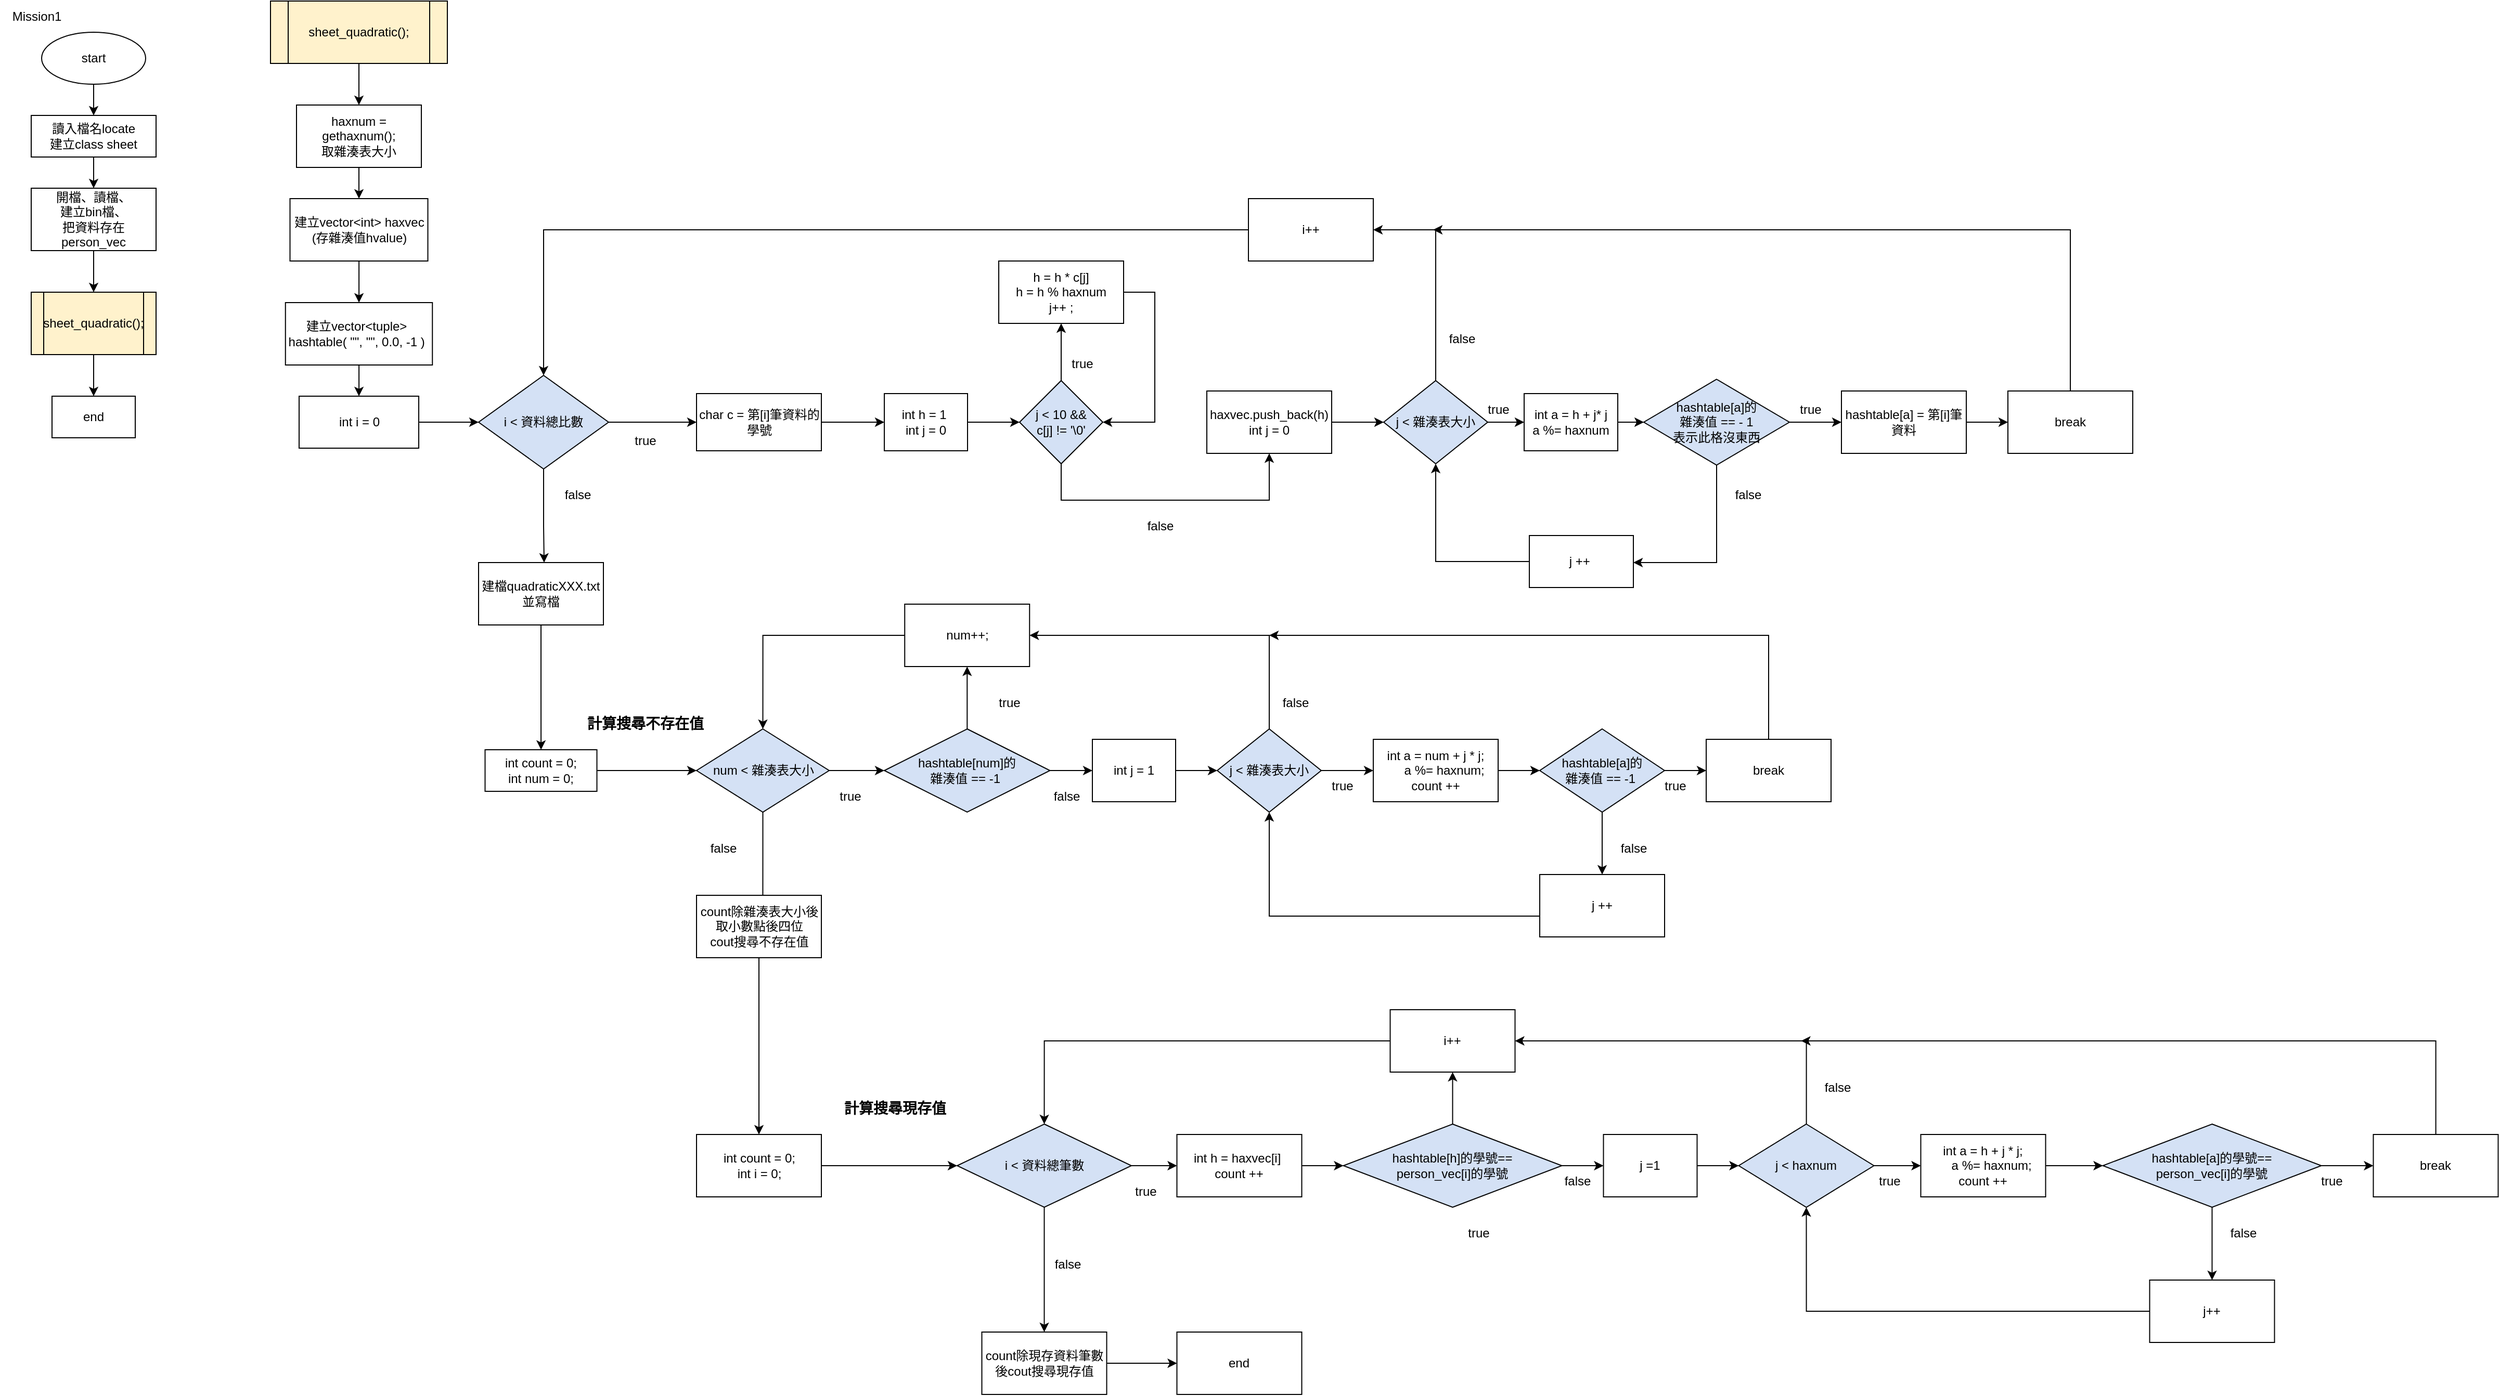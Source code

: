 <mxfile version="20.3.0" type="device"><diagram id="2Q-_o3dSe1FmZkKrzyvY" name="第1頁"><mxGraphModel dx="2905" dy="1071" grid="1" gridSize="10" guides="1" tooltips="1" connect="1" arrows="1" fold="1" page="1" pageScale="1" pageWidth="827" pageHeight="1169" math="0" shadow="0"><root><mxCell id="0"/><mxCell id="1" parent="0"/><mxCell id="gVicLX-vmFDltxsgpH2b-1" value="Mission1" style="text;html=1;align=center;verticalAlign=middle;resizable=0;points=[];autosize=1;strokeColor=none;fillColor=none;" vertex="1" parent="1"><mxGeometry x="-820" y="10" width="70" height="30" as="geometry"/></mxCell><mxCell id="gVicLX-vmFDltxsgpH2b-2" value="" style="edgeStyle=orthogonalEdgeStyle;rounded=0;orthogonalLoop=1;jettySize=auto;html=1;" edge="1" parent="1" source="gVicLX-vmFDltxsgpH2b-3" target="gVicLX-vmFDltxsgpH2b-4"><mxGeometry relative="1" as="geometry"/></mxCell><mxCell id="gVicLX-vmFDltxsgpH2b-3" value="start" style="ellipse;whiteSpace=wrap;html=1;" vertex="1" parent="1"><mxGeometry x="-780" y="40" width="100" height="50" as="geometry"/></mxCell><mxCell id="gVicLX-vmFDltxsgpH2b-6" value="" style="edgeStyle=orthogonalEdgeStyle;rounded=0;orthogonalLoop=1;jettySize=auto;html=1;" edge="1" parent="1" source="gVicLX-vmFDltxsgpH2b-4" target="gVicLX-vmFDltxsgpH2b-5"><mxGeometry relative="1" as="geometry"/></mxCell><mxCell id="gVicLX-vmFDltxsgpH2b-4" value="讀入檔名locate&lt;br&gt;建立class sheet" style="whiteSpace=wrap;html=1;" vertex="1" parent="1"><mxGeometry x="-790" y="120" width="120" height="40" as="geometry"/></mxCell><mxCell id="gVicLX-vmFDltxsgpH2b-12" value="" style="edgeStyle=orthogonalEdgeStyle;rounded=0;orthogonalLoop=1;jettySize=auto;html=1;" edge="1" parent="1" source="gVicLX-vmFDltxsgpH2b-5" target="gVicLX-vmFDltxsgpH2b-11"><mxGeometry relative="1" as="geometry"/></mxCell><mxCell id="gVicLX-vmFDltxsgpH2b-5" value="開檔、讀檔、&lt;br&gt;建立bin檔、&lt;br&gt;把資料存在person_vec" style="whiteSpace=wrap;html=1;" vertex="1" parent="1"><mxGeometry x="-790" y="190" width="120" height="60" as="geometry"/></mxCell><mxCell id="gVicLX-vmFDltxsgpH2b-9" value="end" style="whiteSpace=wrap;html=1;" vertex="1" parent="1"><mxGeometry x="-770" y="390" width="80" height="40" as="geometry"/></mxCell><mxCell id="gVicLX-vmFDltxsgpH2b-13" value="" style="edgeStyle=orthogonalEdgeStyle;rounded=0;orthogonalLoop=1;jettySize=auto;html=1;" edge="1" parent="1" source="gVicLX-vmFDltxsgpH2b-11" target="gVicLX-vmFDltxsgpH2b-9"><mxGeometry relative="1" as="geometry"/></mxCell><mxCell id="gVicLX-vmFDltxsgpH2b-11" value="sheet_quadratic();" style="shape=process;whiteSpace=wrap;html=1;backgroundOutline=1;fillColor=#FFF2CC;" vertex="1" parent="1"><mxGeometry x="-790" y="290" width="120" height="60" as="geometry"/></mxCell><mxCell id="gVicLX-vmFDltxsgpH2b-16" value="" style="edgeStyle=orthogonalEdgeStyle;rounded=0;orthogonalLoop=1;jettySize=auto;html=1;" edge="1" parent="1" source="gVicLX-vmFDltxsgpH2b-14" target="gVicLX-vmFDltxsgpH2b-15"><mxGeometry relative="1" as="geometry"/></mxCell><mxCell id="gVicLX-vmFDltxsgpH2b-14" value="sheet_quadratic();" style="shape=process;whiteSpace=wrap;html=1;backgroundOutline=1;fillColor=#FFF2CC;" vertex="1" parent="1"><mxGeometry x="-560" y="10" width="170" height="60" as="geometry"/></mxCell><mxCell id="gVicLX-vmFDltxsgpH2b-18" value="" style="edgeStyle=orthogonalEdgeStyle;rounded=0;orthogonalLoop=1;jettySize=auto;html=1;" edge="1" parent="1" source="gVicLX-vmFDltxsgpH2b-15" target="gVicLX-vmFDltxsgpH2b-17"><mxGeometry relative="1" as="geometry"/></mxCell><mxCell id="gVicLX-vmFDltxsgpH2b-15" value="haxnum =&lt;br&gt;gethaxnum();&lt;br&gt;取雜湊表大小" style="whiteSpace=wrap;html=1;fillColor=#FFFFFF;" vertex="1" parent="1"><mxGeometry x="-535" y="110" width="120" height="60" as="geometry"/></mxCell><mxCell id="gVicLX-vmFDltxsgpH2b-20" value="" style="edgeStyle=orthogonalEdgeStyle;rounded=0;orthogonalLoop=1;jettySize=auto;html=1;" edge="1" parent="1" source="gVicLX-vmFDltxsgpH2b-17" target="gVicLX-vmFDltxsgpH2b-19"><mxGeometry relative="1" as="geometry"/></mxCell><mxCell id="gVicLX-vmFDltxsgpH2b-17" value="建立vector&amp;lt;int&amp;gt; haxvec&lt;br&gt;(存雜湊值hvalue)" style="whiteSpace=wrap;html=1;fillColor=#FFFFFF;" vertex="1" parent="1"><mxGeometry x="-541.25" y="200" width="132.5" height="60" as="geometry"/></mxCell><mxCell id="gVicLX-vmFDltxsgpH2b-24" value="" style="edgeStyle=orthogonalEdgeStyle;rounded=0;orthogonalLoop=1;jettySize=auto;html=1;" edge="1" parent="1" source="gVicLX-vmFDltxsgpH2b-19" target="gVicLX-vmFDltxsgpH2b-23"><mxGeometry relative="1" as="geometry"/></mxCell><mxCell id="gVicLX-vmFDltxsgpH2b-19" value="建立vector&amp;lt;tuple&amp;gt;&amp;nbsp;&lt;br&gt;hashtable( &quot;&quot;, &quot;&quot;, 0.0, -1 )&amp;nbsp;" style="whiteSpace=wrap;html=1;fillColor=#FFFFFF;" vertex="1" parent="1"><mxGeometry x="-545.62" y="300" width="141.25" height="60" as="geometry"/></mxCell><mxCell id="gVicLX-vmFDltxsgpH2b-26" value="" style="edgeStyle=orthogonalEdgeStyle;rounded=0;orthogonalLoop=1;jettySize=auto;html=1;" edge="1" parent="1" source="gVicLX-vmFDltxsgpH2b-23" target="gVicLX-vmFDltxsgpH2b-25"><mxGeometry relative="1" as="geometry"/></mxCell><mxCell id="gVicLX-vmFDltxsgpH2b-23" value="int i = 0" style="whiteSpace=wrap;html=1;fillColor=#FFFFFF;" vertex="1" parent="1"><mxGeometry x="-532.5" y="390" width="115" height="50" as="geometry"/></mxCell><mxCell id="gVicLX-vmFDltxsgpH2b-28" value="" style="edgeStyle=orthogonalEdgeStyle;rounded=0;orthogonalLoop=1;jettySize=auto;html=1;" edge="1" parent="1" source="gVicLX-vmFDltxsgpH2b-25" target="gVicLX-vmFDltxsgpH2b-27"><mxGeometry relative="1" as="geometry"/></mxCell><mxCell id="gVicLX-vmFDltxsgpH2b-69" value="" style="edgeStyle=orthogonalEdgeStyle;rounded=0;orthogonalLoop=1;jettySize=auto;html=1;" edge="1" parent="1" source="gVicLX-vmFDltxsgpH2b-25" target="gVicLX-vmFDltxsgpH2b-68"><mxGeometry relative="1" as="geometry"><Array as="points"><mxPoint x="-297" y="515"/><mxPoint x="-297" y="730"/></Array></mxGeometry></mxCell><mxCell id="gVicLX-vmFDltxsgpH2b-25" value="i &amp;lt; 資料總比數" style="rhombus;whiteSpace=wrap;html=1;fillColor=#D4E1F5;" vertex="1" parent="1"><mxGeometry x="-360" y="370" width="125" height="90" as="geometry"/></mxCell><mxCell id="gVicLX-vmFDltxsgpH2b-30" value="" style="edgeStyle=orthogonalEdgeStyle;rounded=0;orthogonalLoop=1;jettySize=auto;html=1;" edge="1" parent="1" source="gVicLX-vmFDltxsgpH2b-27" target="gVicLX-vmFDltxsgpH2b-29"><mxGeometry relative="1" as="geometry"/></mxCell><mxCell id="gVicLX-vmFDltxsgpH2b-27" value="char c = 第[i]筆資料的學號" style="whiteSpace=wrap;html=1;fillColor=#FFFFFF;" vertex="1" parent="1"><mxGeometry x="-150.5" y="387.5" width="120" height="55" as="geometry"/></mxCell><mxCell id="gVicLX-vmFDltxsgpH2b-32" value="" style="edgeStyle=orthogonalEdgeStyle;rounded=0;orthogonalLoop=1;jettySize=auto;html=1;" edge="1" parent="1" source="gVicLX-vmFDltxsgpH2b-29" target="gVicLX-vmFDltxsgpH2b-31"><mxGeometry relative="1" as="geometry"/></mxCell><mxCell id="gVicLX-vmFDltxsgpH2b-29" value="int h = 1&amp;nbsp;&lt;br&gt;int j = 0" style="whiteSpace=wrap;html=1;fillColor=#FFFFFF;" vertex="1" parent="1"><mxGeometry x="30" y="387.5" width="80" height="55" as="geometry"/></mxCell><mxCell id="gVicLX-vmFDltxsgpH2b-34" value="" style="edgeStyle=orthogonalEdgeStyle;rounded=0;orthogonalLoop=1;jettySize=auto;html=1;" edge="1" parent="1" source="gVicLX-vmFDltxsgpH2b-31" target="gVicLX-vmFDltxsgpH2b-33"><mxGeometry relative="1" as="geometry"/></mxCell><mxCell id="gVicLX-vmFDltxsgpH2b-40" value="" style="edgeStyle=orthogonalEdgeStyle;rounded=0;orthogonalLoop=1;jettySize=auto;html=1;" edge="1" parent="1" source="gVicLX-vmFDltxsgpH2b-31" target="gVicLX-vmFDltxsgpH2b-39"><mxGeometry relative="1" as="geometry"><Array as="points"><mxPoint x="200" y="490"/><mxPoint x="400" y="490"/></Array></mxGeometry></mxCell><mxCell id="gVicLX-vmFDltxsgpH2b-31" value="j &amp;lt; 10 &amp;amp;&amp;amp;&lt;br&gt;c[j] != '\0'" style="rhombus;whiteSpace=wrap;html=1;fillColor=#D4E1F5;" vertex="1" parent="1"><mxGeometry x="160" y="375" width="80" height="80" as="geometry"/></mxCell><mxCell id="gVicLX-vmFDltxsgpH2b-36" style="edgeStyle=orthogonalEdgeStyle;rounded=0;orthogonalLoop=1;jettySize=auto;html=1;" edge="1" parent="1" source="gVicLX-vmFDltxsgpH2b-33"><mxGeometry relative="1" as="geometry"><mxPoint x="240" y="415" as="targetPoint"/><Array as="points"><mxPoint x="290" y="290"/><mxPoint x="290" y="415"/></Array></mxGeometry></mxCell><mxCell id="gVicLX-vmFDltxsgpH2b-33" value="h = h * c[j]&lt;br&gt;h = h % haxnum&lt;br&gt;j++ ;" style="whiteSpace=wrap;html=1;fillColor=#FFFFFF;" vertex="1" parent="1"><mxGeometry x="140" y="260" width="120" height="60" as="geometry"/></mxCell><mxCell id="gVicLX-vmFDltxsgpH2b-42" value="" style="edgeStyle=orthogonalEdgeStyle;rounded=0;orthogonalLoop=1;jettySize=auto;html=1;" edge="1" parent="1" source="gVicLX-vmFDltxsgpH2b-39" target="gVicLX-vmFDltxsgpH2b-41"><mxGeometry relative="1" as="geometry"/></mxCell><mxCell id="gVicLX-vmFDltxsgpH2b-39" value="haxvec.push_back(h)&lt;br&gt;int j = 0" style="whiteSpace=wrap;html=1;fillColor=#FFFFFF;" vertex="1" parent="1"><mxGeometry x="340" y="385" width="120" height="60" as="geometry"/></mxCell><mxCell id="gVicLX-vmFDltxsgpH2b-44" value="" style="edgeStyle=orthogonalEdgeStyle;rounded=0;orthogonalLoop=1;jettySize=auto;html=1;" edge="1" parent="1" source="gVicLX-vmFDltxsgpH2b-41" target="gVicLX-vmFDltxsgpH2b-43"><mxGeometry relative="1" as="geometry"/></mxCell><mxCell id="gVicLX-vmFDltxsgpH2b-166" style="edgeStyle=orthogonalEdgeStyle;rounded=0;orthogonalLoop=1;jettySize=auto;html=1;entryX=1;entryY=0.5;entryDx=0;entryDy=0;" edge="1" parent="1" source="gVicLX-vmFDltxsgpH2b-41" target="gVicLX-vmFDltxsgpH2b-59"><mxGeometry relative="1" as="geometry"><Array as="points"><mxPoint x="560" y="230"/></Array></mxGeometry></mxCell><mxCell id="gVicLX-vmFDltxsgpH2b-41" value="j &amp;lt; 雜湊表大小" style="rhombus;whiteSpace=wrap;html=1;fillColor=#D4E1F5;" vertex="1" parent="1"><mxGeometry x="510" y="375" width="100" height="80" as="geometry"/></mxCell><mxCell id="gVicLX-vmFDltxsgpH2b-46" value="" style="edgeStyle=orthogonalEdgeStyle;rounded=0;orthogonalLoop=1;jettySize=auto;html=1;" edge="1" parent="1" source="gVicLX-vmFDltxsgpH2b-43" target="gVicLX-vmFDltxsgpH2b-45"><mxGeometry relative="1" as="geometry"/></mxCell><mxCell id="gVicLX-vmFDltxsgpH2b-43" value="int a = h + j* j&lt;br&gt;a %= haxnum" style="whiteSpace=wrap;html=1;fillColor=#FFFFFF;" vertex="1" parent="1"><mxGeometry x="645" y="387.5" width="90" height="55" as="geometry"/></mxCell><mxCell id="gVicLX-vmFDltxsgpH2b-48" value="" style="edgeStyle=orthogonalEdgeStyle;rounded=0;orthogonalLoop=1;jettySize=auto;html=1;" edge="1" parent="1" source="gVicLX-vmFDltxsgpH2b-45" target="gVicLX-vmFDltxsgpH2b-47"><mxGeometry relative="1" as="geometry"/></mxCell><mxCell id="gVicLX-vmFDltxsgpH2b-53" value="" style="edgeStyle=orthogonalEdgeStyle;rounded=0;orthogonalLoop=1;jettySize=auto;html=1;" edge="1" parent="1" source="gVicLX-vmFDltxsgpH2b-45" target="gVicLX-vmFDltxsgpH2b-52"><mxGeometry relative="1" as="geometry"><Array as="points"><mxPoint x="830" y="550"/></Array></mxGeometry></mxCell><mxCell id="gVicLX-vmFDltxsgpH2b-45" value="hashtable[a]的&lt;br&gt;雜湊值 == - 1&lt;br&gt;表示此格沒東西" style="rhombus;whiteSpace=wrap;html=1;fillColor=#D4E1F5;" vertex="1" parent="1"><mxGeometry x="760" y="373.75" width="140" height="82.5" as="geometry"/></mxCell><mxCell id="gVicLX-vmFDltxsgpH2b-50" value="" style="edgeStyle=orthogonalEdgeStyle;rounded=0;orthogonalLoop=1;jettySize=auto;html=1;" edge="1" parent="1" source="gVicLX-vmFDltxsgpH2b-47" target="gVicLX-vmFDltxsgpH2b-49"><mxGeometry relative="1" as="geometry"/></mxCell><mxCell id="gVicLX-vmFDltxsgpH2b-47" value="hashtable[a] = 第[i]筆資料" style="whiteSpace=wrap;html=1;fillColor=#FFFFFF;" vertex="1" parent="1"><mxGeometry x="950" y="385" width="120" height="60" as="geometry"/></mxCell><mxCell id="gVicLX-vmFDltxsgpH2b-172" style="edgeStyle=orthogonalEdgeStyle;rounded=0;orthogonalLoop=1;jettySize=auto;html=1;" edge="1" parent="1" source="gVicLX-vmFDltxsgpH2b-49"><mxGeometry relative="1" as="geometry"><mxPoint x="557.5" y="230.0" as="targetPoint"/><Array as="points"><mxPoint x="1170" y="230"/></Array></mxGeometry></mxCell><mxCell id="gVicLX-vmFDltxsgpH2b-49" value="break" style="whiteSpace=wrap;html=1;fillColor=#FFFFFF;" vertex="1" parent="1"><mxGeometry x="1110" y="385" width="120" height="60" as="geometry"/></mxCell><mxCell id="gVicLX-vmFDltxsgpH2b-62" style="edgeStyle=orthogonalEdgeStyle;rounded=0;orthogonalLoop=1;jettySize=auto;html=1;" edge="1" parent="1" source="gVicLX-vmFDltxsgpH2b-52" target="gVicLX-vmFDltxsgpH2b-41"><mxGeometry relative="1" as="geometry"><mxPoint x="560" y="460" as="targetPoint"/></mxGeometry></mxCell><mxCell id="gVicLX-vmFDltxsgpH2b-52" value="j ++&amp;nbsp;" style="whiteSpace=wrap;html=1;fillColor=#FFFFFF;" vertex="1" parent="1"><mxGeometry x="650" y="524" width="100" height="50" as="geometry"/></mxCell><mxCell id="gVicLX-vmFDltxsgpH2b-55" value="true" style="text;html=1;align=center;verticalAlign=middle;resizable=0;points=[];autosize=1;strokeColor=none;fillColor=none;" vertex="1" parent="1"><mxGeometry x="900" y="387.5" width="40" height="30" as="geometry"/></mxCell><mxCell id="gVicLX-vmFDltxsgpH2b-56" value="false" style="text;html=1;align=center;verticalAlign=middle;resizable=0;points=[];autosize=1;strokeColor=none;fillColor=none;" vertex="1" parent="1"><mxGeometry x="835" y="470" width="50" height="30" as="geometry"/></mxCell><mxCell id="gVicLX-vmFDltxsgpH2b-57" value="true" style="text;html=1;align=center;verticalAlign=middle;resizable=0;points=[];autosize=1;strokeColor=none;fillColor=none;" vertex="1" parent="1"><mxGeometry x="600" y="387.5" width="40" height="30" as="geometry"/></mxCell><mxCell id="gVicLX-vmFDltxsgpH2b-63" style="edgeStyle=orthogonalEdgeStyle;rounded=0;orthogonalLoop=1;jettySize=auto;html=1;entryX=0.5;entryY=0;entryDx=0;entryDy=0;" edge="1" parent="1" source="gVicLX-vmFDltxsgpH2b-59" target="gVicLX-vmFDltxsgpH2b-25"><mxGeometry relative="1" as="geometry"><Array as="points"><mxPoint x="-297" y="230"/></Array></mxGeometry></mxCell><mxCell id="gVicLX-vmFDltxsgpH2b-59" value="i++" style="whiteSpace=wrap;html=1;fillColor=#FFFFFF;" vertex="1" parent="1"><mxGeometry x="380" y="200" width="120" height="60" as="geometry"/></mxCell><mxCell id="gVicLX-vmFDltxsgpH2b-64" value="false" style="text;html=1;align=center;verticalAlign=middle;resizable=0;points=[];autosize=1;strokeColor=none;fillColor=none;" vertex="1" parent="1"><mxGeometry x="560" y="320" width="50" height="30" as="geometry"/></mxCell><mxCell id="gVicLX-vmFDltxsgpH2b-65" value="false" style="text;html=1;align=center;verticalAlign=middle;resizable=0;points=[];autosize=1;strokeColor=none;fillColor=none;" vertex="1" parent="1"><mxGeometry x="270" y="500" width="50" height="30" as="geometry"/></mxCell><mxCell id="gVicLX-vmFDltxsgpH2b-66" value="true" style="text;html=1;align=center;verticalAlign=middle;resizable=0;points=[];autosize=1;strokeColor=none;fillColor=none;" vertex="1" parent="1"><mxGeometry x="200" y="343.75" width="40" height="30" as="geometry"/></mxCell><mxCell id="gVicLX-vmFDltxsgpH2b-75" value="" style="edgeStyle=orthogonalEdgeStyle;rounded=0;orthogonalLoop=1;jettySize=auto;html=1;" edge="1" parent="1" source="gVicLX-vmFDltxsgpH2b-68" target="gVicLX-vmFDltxsgpH2b-74"><mxGeometry relative="1" as="geometry"/></mxCell><mxCell id="gVicLX-vmFDltxsgpH2b-68" value="建檔quadraticXXX.txt&lt;br&gt;並寫檔" style="whiteSpace=wrap;html=1;fillColor=#FFFFFF;" vertex="1" parent="1"><mxGeometry x="-360" y="550" width="120" height="60" as="geometry"/></mxCell><mxCell id="gVicLX-vmFDltxsgpH2b-77" value="" style="edgeStyle=orthogonalEdgeStyle;rounded=0;orthogonalLoop=1;jettySize=auto;html=1;" edge="1" parent="1" source="gVicLX-vmFDltxsgpH2b-74" target="gVicLX-vmFDltxsgpH2b-76"><mxGeometry relative="1" as="geometry"/></mxCell><mxCell id="gVicLX-vmFDltxsgpH2b-74" value="int count = 0;&lt;br&gt;int num = 0;" style="whiteSpace=wrap;html=1;fillColor=#FFFFFF;" vertex="1" parent="1"><mxGeometry x="-353.75" y="730" width="107.5" height="40" as="geometry"/></mxCell><mxCell id="gVicLX-vmFDltxsgpH2b-81" value="" style="edgeStyle=orthogonalEdgeStyle;rounded=0;orthogonalLoop=1;jettySize=auto;html=1;" edge="1" parent="1" source="gVicLX-vmFDltxsgpH2b-76" target="gVicLX-vmFDltxsgpH2b-80"><mxGeometry relative="1" as="geometry"/></mxCell><mxCell id="gVicLX-vmFDltxsgpH2b-167" style="edgeStyle=orthogonalEdgeStyle;rounded=0;orthogonalLoop=1;jettySize=auto;html=1;entryX=0.531;entryY=0.167;entryDx=0;entryDy=0;entryPerimeter=0;" edge="1" parent="1" source="gVicLX-vmFDltxsgpH2b-76" target="gVicLX-vmFDltxsgpH2b-115"><mxGeometry relative="1" as="geometry"/></mxCell><mxCell id="gVicLX-vmFDltxsgpH2b-76" value="num &amp;lt; 雜湊表大小" style="rhombus;whiteSpace=wrap;html=1;fillColor=#D4E1F5;" vertex="1" parent="1"><mxGeometry x="-150.5" y="710" width="127.5" height="80" as="geometry"/></mxCell><mxCell id="gVicLX-vmFDltxsgpH2b-78" value="true" style="text;html=1;align=center;verticalAlign=middle;resizable=0;points=[];autosize=1;strokeColor=none;fillColor=none;" vertex="1" parent="1"><mxGeometry x="-220" y="417.5" width="40" height="30" as="geometry"/></mxCell><mxCell id="gVicLX-vmFDltxsgpH2b-79" value="false" style="text;html=1;align=center;verticalAlign=middle;resizable=0;points=[];autosize=1;strokeColor=none;fillColor=none;" vertex="1" parent="1"><mxGeometry x="-290" y="470" width="50" height="30" as="geometry"/></mxCell><mxCell id="gVicLX-vmFDltxsgpH2b-82" style="edgeStyle=orthogonalEdgeStyle;rounded=0;orthogonalLoop=1;jettySize=auto;html=1;entryX=0.5;entryY=1;entryDx=0;entryDy=0;" edge="1" parent="1" source="gVicLX-vmFDltxsgpH2b-80" target="gVicLX-vmFDltxsgpH2b-104"><mxGeometry relative="1" as="geometry"><mxPoint x="109.625" y="860" as="targetPoint"/></mxGeometry></mxCell><mxCell id="gVicLX-vmFDltxsgpH2b-88" value="" style="edgeStyle=orthogonalEdgeStyle;rounded=0;orthogonalLoop=1;jettySize=auto;html=1;" edge="1" parent="1" source="gVicLX-vmFDltxsgpH2b-80" target="gVicLX-vmFDltxsgpH2b-87"><mxGeometry relative="1" as="geometry"/></mxCell><mxCell id="gVicLX-vmFDltxsgpH2b-80" value="hashtable[num]的&lt;br&gt;雜湊值 == -1&amp;nbsp;" style="rhombus;whiteSpace=wrap;html=1;fillColor=#D4E1F5;" vertex="1" parent="1"><mxGeometry x="30" y="710" width="159.25" height="80" as="geometry"/></mxCell><mxCell id="gVicLX-vmFDltxsgpH2b-90" value="" style="edgeStyle=orthogonalEdgeStyle;rounded=0;orthogonalLoop=1;jettySize=auto;html=1;" edge="1" parent="1" source="gVicLX-vmFDltxsgpH2b-87" target="gVicLX-vmFDltxsgpH2b-89"><mxGeometry relative="1" as="geometry"/></mxCell><mxCell id="gVicLX-vmFDltxsgpH2b-87" value="int j = 1" style="whiteSpace=wrap;html=1;fillColor=#FFFFFF;" vertex="1" parent="1"><mxGeometry x="230.0" y="720" width="80" height="60" as="geometry"/></mxCell><mxCell id="gVicLX-vmFDltxsgpH2b-92" value="" style="edgeStyle=orthogonalEdgeStyle;rounded=0;orthogonalLoop=1;jettySize=auto;html=1;" edge="1" parent="1" source="gVicLX-vmFDltxsgpH2b-89" target="gVicLX-vmFDltxsgpH2b-91"><mxGeometry relative="1" as="geometry"/></mxCell><mxCell id="gVicLX-vmFDltxsgpH2b-105" value="" style="edgeStyle=orthogonalEdgeStyle;rounded=0;orthogonalLoop=1;jettySize=auto;html=1;entryX=1;entryY=0.5;entryDx=0;entryDy=0;" edge="1" parent="1" source="gVicLX-vmFDltxsgpH2b-89" target="gVicLX-vmFDltxsgpH2b-104"><mxGeometry relative="1" as="geometry"><Array as="points"><mxPoint x="400" y="620"/><mxPoint x="170" y="620"/></Array></mxGeometry></mxCell><mxCell id="gVicLX-vmFDltxsgpH2b-89" value="j &amp;lt; 雜湊表大小" style="rhombus;whiteSpace=wrap;html=1;fillColor=#D4E1F5;" vertex="1" parent="1"><mxGeometry x="350.0" y="710" width="100" height="80" as="geometry"/></mxCell><mxCell id="gVicLX-vmFDltxsgpH2b-94" value="" style="edgeStyle=orthogonalEdgeStyle;rounded=0;orthogonalLoop=1;jettySize=auto;html=1;" edge="1" parent="1" source="gVicLX-vmFDltxsgpH2b-91" target="gVicLX-vmFDltxsgpH2b-93"><mxGeometry relative="1" as="geometry"/></mxCell><mxCell id="gVicLX-vmFDltxsgpH2b-91" value="&lt;div&gt;int a = num + j * j;&lt;/div&gt;&lt;div&gt;&amp;nbsp; &amp;nbsp; &amp;nbsp;a %= haxnum;&lt;/div&gt;&lt;div&gt;count ++&lt;/div&gt;" style="whiteSpace=wrap;html=1;fillColor=#FFFFFF;" vertex="1" parent="1"><mxGeometry x="500" y="720" width="120" height="60" as="geometry"/></mxCell><mxCell id="gVicLX-vmFDltxsgpH2b-96" value="" style="edgeStyle=orthogonalEdgeStyle;rounded=0;orthogonalLoop=1;jettySize=auto;html=1;" edge="1" parent="1" source="gVicLX-vmFDltxsgpH2b-93" target="gVicLX-vmFDltxsgpH2b-95"><mxGeometry relative="1" as="geometry"/></mxCell><mxCell id="gVicLX-vmFDltxsgpH2b-98" value="" style="edgeStyle=orthogonalEdgeStyle;rounded=0;orthogonalLoop=1;jettySize=auto;html=1;" edge="1" parent="1" source="gVicLX-vmFDltxsgpH2b-93" target="gVicLX-vmFDltxsgpH2b-97"><mxGeometry relative="1" as="geometry"/></mxCell><mxCell id="gVicLX-vmFDltxsgpH2b-93" value="hashtable[a]的&lt;br&gt;雜湊值 == -1&amp;nbsp;" style="rhombus;whiteSpace=wrap;html=1;fillColor=#D4E1F5;" vertex="1" parent="1"><mxGeometry x="660" y="710" width="120" height="80" as="geometry"/></mxCell><mxCell id="gVicLX-vmFDltxsgpH2b-162" style="edgeStyle=orthogonalEdgeStyle;rounded=0;orthogonalLoop=1;jettySize=auto;html=1;" edge="1" parent="1" source="gVicLX-vmFDltxsgpH2b-95"><mxGeometry relative="1" as="geometry"><mxPoint x="400" y="620" as="targetPoint"/><Array as="points"><mxPoint x="880" y="620"/><mxPoint x="400" y="620"/></Array></mxGeometry></mxCell><mxCell id="gVicLX-vmFDltxsgpH2b-95" value="break" style="whiteSpace=wrap;html=1;fillColor=#FFFFFF;" vertex="1" parent="1"><mxGeometry x="820" y="720" width="120" height="60" as="geometry"/></mxCell><mxCell id="gVicLX-vmFDltxsgpH2b-99" style="edgeStyle=orthogonalEdgeStyle;rounded=0;orthogonalLoop=1;jettySize=auto;html=1;entryX=0.5;entryY=1;entryDx=0;entryDy=0;" edge="1" parent="1" source="gVicLX-vmFDltxsgpH2b-97" target="gVicLX-vmFDltxsgpH2b-89"><mxGeometry relative="1" as="geometry"><mxPoint x="400.0" y="710" as="targetPoint"/><Array as="points"><mxPoint x="400" y="890"/></Array></mxGeometry></mxCell><mxCell id="gVicLX-vmFDltxsgpH2b-97" value="j ++" style="whiteSpace=wrap;html=1;fillColor=#FFFFFF;" vertex="1" parent="1"><mxGeometry x="660" y="850" width="120" height="60" as="geometry"/></mxCell><mxCell id="gVicLX-vmFDltxsgpH2b-100" value="true" style="text;html=1;align=center;verticalAlign=middle;resizable=0;points=[];autosize=1;strokeColor=none;fillColor=none;" vertex="1" parent="1"><mxGeometry x="770" y="750" width="40" height="30" as="geometry"/></mxCell><mxCell id="gVicLX-vmFDltxsgpH2b-101" value="false" style="text;html=1;align=center;verticalAlign=middle;resizable=0;points=[];autosize=1;strokeColor=none;fillColor=none;" vertex="1" parent="1"><mxGeometry x="725" y="810" width="50" height="30" as="geometry"/></mxCell><mxCell id="gVicLX-vmFDltxsgpH2b-102" value="true" style="text;html=1;align=center;verticalAlign=middle;resizable=0;points=[];autosize=1;strokeColor=none;fillColor=none;" vertex="1" parent="1"><mxGeometry x="450" y="750" width="40" height="30" as="geometry"/></mxCell><mxCell id="gVicLX-vmFDltxsgpH2b-110" style="edgeStyle=orthogonalEdgeStyle;rounded=0;orthogonalLoop=1;jettySize=auto;html=1;entryX=0.5;entryY=0;entryDx=0;entryDy=0;" edge="1" parent="1" source="gVicLX-vmFDltxsgpH2b-104" target="gVicLX-vmFDltxsgpH2b-76"><mxGeometry relative="1" as="geometry"/></mxCell><mxCell id="gVicLX-vmFDltxsgpH2b-104" value="num++;" style="whiteSpace=wrap;html=1;fillColor=#FFFFFF;" vertex="1" parent="1"><mxGeometry x="49.62" y="590" width="120" height="60" as="geometry"/></mxCell><mxCell id="gVicLX-vmFDltxsgpH2b-107" value="false" style="text;html=1;align=center;verticalAlign=middle;resizable=0;points=[];autosize=1;strokeColor=none;fillColor=none;" vertex="1" parent="1"><mxGeometry x="400.0" y="670" width="50" height="30" as="geometry"/></mxCell><mxCell id="gVicLX-vmFDltxsgpH2b-108" value="true" style="text;html=1;align=center;verticalAlign=middle;resizable=0;points=[];autosize=1;strokeColor=none;fillColor=none;" vertex="1" parent="1"><mxGeometry x="129.62" y="670" width="40" height="30" as="geometry"/></mxCell><mxCell id="gVicLX-vmFDltxsgpH2b-109" value="false" style="text;html=1;align=center;verticalAlign=middle;resizable=0;points=[];autosize=1;strokeColor=none;fillColor=none;" vertex="1" parent="1"><mxGeometry x="180" y="760" width="50" height="30" as="geometry"/></mxCell><mxCell id="gVicLX-vmFDltxsgpH2b-111" value="true" style="text;html=1;align=center;verticalAlign=middle;resizable=0;points=[];autosize=1;strokeColor=none;fillColor=none;" vertex="1" parent="1"><mxGeometry x="-23.0" y="760" width="40" height="30" as="geometry"/></mxCell><mxCell id="gVicLX-vmFDltxsgpH2b-112" value="false" style="text;html=1;align=center;verticalAlign=middle;resizable=0;points=[];autosize=1;strokeColor=none;fillColor=none;" vertex="1" parent="1"><mxGeometry x="-150" y="810" width="50" height="30" as="geometry"/></mxCell><mxCell id="gVicLX-vmFDltxsgpH2b-118" value="" style="edgeStyle=orthogonalEdgeStyle;rounded=0;orthogonalLoop=1;jettySize=auto;html=1;" edge="1" parent="1" source="gVicLX-vmFDltxsgpH2b-115" target="gVicLX-vmFDltxsgpH2b-117"><mxGeometry relative="1" as="geometry"/></mxCell><mxCell id="gVicLX-vmFDltxsgpH2b-115" value="count除雜湊表大小後&lt;br&gt;取小數點後四位&lt;br&gt;cout搜尋不存在值" style="whiteSpace=wrap;html=1;fillColor=#FFFFFF;" vertex="1" parent="1"><mxGeometry x="-150.5" y="870" width="120" height="60" as="geometry"/></mxCell><mxCell id="gVicLX-vmFDltxsgpH2b-171" style="edgeStyle=orthogonalEdgeStyle;rounded=0;orthogonalLoop=1;jettySize=auto;html=1;entryX=0;entryY=0.5;entryDx=0;entryDy=0;" edge="1" parent="1" source="gVicLX-vmFDltxsgpH2b-117" target="gVicLX-vmFDltxsgpH2b-121"><mxGeometry relative="1" as="geometry"/></mxCell><mxCell id="gVicLX-vmFDltxsgpH2b-117" value="int count = 0;&lt;br&gt;int i = 0;" style="whiteSpace=wrap;html=1;fillColor=#FFFFFF;" vertex="1" parent="1"><mxGeometry x="-150.5" y="1100" width="120" height="60" as="geometry"/></mxCell><mxCell id="gVicLX-vmFDltxsgpH2b-124" value="" style="edgeStyle=orthogonalEdgeStyle;rounded=0;orthogonalLoop=1;jettySize=auto;html=1;" edge="1" parent="1" source="gVicLX-vmFDltxsgpH2b-121" target="gVicLX-vmFDltxsgpH2b-123"><mxGeometry relative="1" as="geometry"/></mxCell><mxCell id="gVicLX-vmFDltxsgpH2b-170" style="edgeStyle=orthogonalEdgeStyle;rounded=0;orthogonalLoop=1;jettySize=auto;html=1;entryX=0.5;entryY=0;entryDx=0;entryDy=0;" edge="1" parent="1" source="gVicLX-vmFDltxsgpH2b-121" target="gVicLX-vmFDltxsgpH2b-155"><mxGeometry relative="1" as="geometry"/></mxCell><mxCell id="gVicLX-vmFDltxsgpH2b-121" value="i &amp;lt; 資料總筆數" style="rhombus;whiteSpace=wrap;html=1;fillColor=#D4E1F5;" vertex="1" parent="1"><mxGeometry x="100" y="1090" width="167.5" height="80" as="geometry"/></mxCell><mxCell id="gVicLX-vmFDltxsgpH2b-126" value="" style="edgeStyle=orthogonalEdgeStyle;rounded=0;orthogonalLoop=1;jettySize=auto;html=1;" edge="1" parent="1" source="gVicLX-vmFDltxsgpH2b-123" target="gVicLX-vmFDltxsgpH2b-125"><mxGeometry relative="1" as="geometry"/></mxCell><mxCell id="gVicLX-vmFDltxsgpH2b-123" value="int h =&amp;nbsp;haxvec[i]&amp;nbsp;&lt;br&gt;count ++" style="whiteSpace=wrap;html=1;fillColor=#FFFFFF;" vertex="1" parent="1"><mxGeometry x="311.25" y="1100" width="120" height="60" as="geometry"/></mxCell><mxCell id="gVicLX-vmFDltxsgpH2b-128" value="" style="edgeStyle=orthogonalEdgeStyle;rounded=0;orthogonalLoop=1;jettySize=auto;html=1;entryX=0.5;entryY=1;entryDx=0;entryDy=0;" edge="1" parent="1" source="gVicLX-vmFDltxsgpH2b-125" target="gVicLX-vmFDltxsgpH2b-127"><mxGeometry relative="1" as="geometry"/></mxCell><mxCell id="gVicLX-vmFDltxsgpH2b-132" value="" style="edgeStyle=orthogonalEdgeStyle;rounded=0;orthogonalLoop=1;jettySize=auto;html=1;" edge="1" parent="1" source="gVicLX-vmFDltxsgpH2b-125" target="gVicLX-vmFDltxsgpH2b-131"><mxGeometry relative="1" as="geometry"/></mxCell><mxCell id="gVicLX-vmFDltxsgpH2b-125" value="hashtable[h]的學號==&lt;br&gt;person_vec[i]的學號" style="rhombus;whiteSpace=wrap;html=1;fillColor=#D4E1F5;" vertex="1" parent="1"><mxGeometry x="471.25" y="1090" width="210" height="80" as="geometry"/></mxCell><mxCell id="gVicLX-vmFDltxsgpH2b-152" style="edgeStyle=orthogonalEdgeStyle;rounded=0;orthogonalLoop=1;jettySize=auto;html=1;entryX=0.5;entryY=0;entryDx=0;entryDy=0;" edge="1" parent="1" source="gVicLX-vmFDltxsgpH2b-127" target="gVicLX-vmFDltxsgpH2b-121"><mxGeometry relative="1" as="geometry"><Array as="points"><mxPoint x="184.25" y="1010"/></Array></mxGeometry></mxCell><mxCell id="gVicLX-vmFDltxsgpH2b-127" value="i++" style="whiteSpace=wrap;html=1;fillColor=#FFFFFF;" vertex="1" parent="1"><mxGeometry x="516.25" y="980" width="120" height="60" as="geometry"/></mxCell><mxCell id="gVicLX-vmFDltxsgpH2b-134" value="" style="edgeStyle=orthogonalEdgeStyle;rounded=0;orthogonalLoop=1;jettySize=auto;html=1;" edge="1" parent="1" source="gVicLX-vmFDltxsgpH2b-131" target="gVicLX-vmFDltxsgpH2b-133"><mxGeometry relative="1" as="geometry"/></mxCell><mxCell id="gVicLX-vmFDltxsgpH2b-131" value="j =1" style="whiteSpace=wrap;html=1;fillColor=#FFFFFF;" vertex="1" parent="1"><mxGeometry x="721.25" y="1100" width="90" height="60" as="geometry"/></mxCell><mxCell id="gVicLX-vmFDltxsgpH2b-136" value="" style="edgeStyle=orthogonalEdgeStyle;rounded=0;orthogonalLoop=1;jettySize=auto;html=1;" edge="1" parent="1" source="gVicLX-vmFDltxsgpH2b-133" target="gVicLX-vmFDltxsgpH2b-135"><mxGeometry relative="1" as="geometry"/></mxCell><mxCell id="gVicLX-vmFDltxsgpH2b-169" style="edgeStyle=orthogonalEdgeStyle;rounded=0;orthogonalLoop=1;jettySize=auto;html=1;entryX=1;entryY=0.5;entryDx=0;entryDy=0;" edge="1" parent="1" source="gVicLX-vmFDltxsgpH2b-133" target="gVicLX-vmFDltxsgpH2b-127"><mxGeometry relative="1" as="geometry"><Array as="points"><mxPoint x="916.25" y="1010"/></Array></mxGeometry></mxCell><mxCell id="gVicLX-vmFDltxsgpH2b-133" value="j &amp;lt; haxnum" style="rhombus;whiteSpace=wrap;html=1;fillColor=#D4E1F5;" vertex="1" parent="1"><mxGeometry x="851.25" y="1090" width="130" height="80" as="geometry"/></mxCell><mxCell id="gVicLX-vmFDltxsgpH2b-138" value="" style="edgeStyle=orthogonalEdgeStyle;rounded=0;orthogonalLoop=1;jettySize=auto;html=1;" edge="1" parent="1" source="gVicLX-vmFDltxsgpH2b-135" target="gVicLX-vmFDltxsgpH2b-137"><mxGeometry relative="1" as="geometry"/></mxCell><mxCell id="gVicLX-vmFDltxsgpH2b-135" value="&lt;div&gt;int a = h + j * j;&lt;/div&gt;&lt;div&gt;&amp;nbsp; &amp;nbsp; &amp;nbsp;a %= haxnum;&lt;/div&gt;&lt;div&gt;count ++&lt;/div&gt;" style="whiteSpace=wrap;html=1;fillColor=#FFFFFF;" vertex="1" parent="1"><mxGeometry x="1026.25" y="1100" width="120" height="60" as="geometry"/></mxCell><mxCell id="gVicLX-vmFDltxsgpH2b-140" value="" style="edgeStyle=orthogonalEdgeStyle;rounded=0;orthogonalLoop=1;jettySize=auto;html=1;" edge="1" parent="1" source="gVicLX-vmFDltxsgpH2b-137" target="gVicLX-vmFDltxsgpH2b-139"><mxGeometry relative="1" as="geometry"/></mxCell><mxCell id="gVicLX-vmFDltxsgpH2b-143" value="" style="edgeStyle=orthogonalEdgeStyle;rounded=0;orthogonalLoop=1;jettySize=auto;html=1;" edge="1" parent="1" source="gVicLX-vmFDltxsgpH2b-137" target="gVicLX-vmFDltxsgpH2b-142"><mxGeometry relative="1" as="geometry"/></mxCell><mxCell id="gVicLX-vmFDltxsgpH2b-137" value="hashtable[a]的學號==&lt;br&gt;person_vec[i]的學號" style="rhombus;whiteSpace=wrap;html=1;fillColor=#D4E1F5;" vertex="1" parent="1"><mxGeometry x="1201.25" y="1090" width="210" height="80" as="geometry"/></mxCell><mxCell id="gVicLX-vmFDltxsgpH2b-168" style="edgeStyle=orthogonalEdgeStyle;rounded=0;orthogonalLoop=1;jettySize=auto;html=1;" edge="1" parent="1" source="gVicLX-vmFDltxsgpH2b-139"><mxGeometry relative="1" as="geometry"><mxPoint x="911.25" y="1010" as="targetPoint"/><Array as="points"><mxPoint x="1521.25" y="1010"/><mxPoint x="921.25" y="1010"/></Array></mxGeometry></mxCell><mxCell id="gVicLX-vmFDltxsgpH2b-139" value="break" style="whiteSpace=wrap;html=1;fillColor=#FFFFFF;" vertex="1" parent="1"><mxGeometry x="1461.25" y="1100" width="120" height="60" as="geometry"/></mxCell><mxCell id="gVicLX-vmFDltxsgpH2b-141" value="true" style="text;html=1;align=center;verticalAlign=middle;resizable=0;points=[];autosize=1;strokeColor=none;fillColor=none;" vertex="1" parent="1"><mxGeometry x="1401.25" y="1130" width="40" height="30" as="geometry"/></mxCell><mxCell id="gVicLX-vmFDltxsgpH2b-144" style="edgeStyle=orthogonalEdgeStyle;rounded=0;orthogonalLoop=1;jettySize=auto;html=1;" edge="1" parent="1" source="gVicLX-vmFDltxsgpH2b-142"><mxGeometry relative="1" as="geometry"><mxPoint x="916.25" y="1170" as="targetPoint"/><Array as="points"><mxPoint x="916.25" y="1270"/></Array></mxGeometry></mxCell><mxCell id="gVicLX-vmFDltxsgpH2b-142" value="j++" style="whiteSpace=wrap;html=1;fillColor=#FFFFFF;" vertex="1" parent="1"><mxGeometry x="1246.25" y="1240" width="120" height="60" as="geometry"/></mxCell><mxCell id="gVicLX-vmFDltxsgpH2b-146" value="false" style="text;html=1;align=center;verticalAlign=middle;resizable=0;points=[];autosize=1;strokeColor=none;fillColor=none;" vertex="1" parent="1"><mxGeometry x="1311.25" y="1180" width="50" height="30" as="geometry"/></mxCell><mxCell id="gVicLX-vmFDltxsgpH2b-147" value="false" style="text;html=1;align=center;verticalAlign=middle;resizable=0;points=[];autosize=1;strokeColor=none;fillColor=none;" vertex="1" parent="1"><mxGeometry x="921.25" y="1040" width="50" height="30" as="geometry"/></mxCell><mxCell id="gVicLX-vmFDltxsgpH2b-148" value="true" style="text;html=1;align=center;verticalAlign=middle;resizable=0;points=[];autosize=1;strokeColor=none;fillColor=none;" vertex="1" parent="1"><mxGeometry x="976.25" y="1130" width="40" height="30" as="geometry"/></mxCell><mxCell id="gVicLX-vmFDltxsgpH2b-150" value="true" style="text;html=1;align=center;verticalAlign=middle;resizable=0;points=[];autosize=1;strokeColor=none;fillColor=none;" vertex="1" parent="1"><mxGeometry x="581.25" y="1180" width="40" height="30" as="geometry"/></mxCell><mxCell id="gVicLX-vmFDltxsgpH2b-151" value="false" style="text;html=1;align=center;verticalAlign=middle;resizable=0;points=[];autosize=1;strokeColor=none;fillColor=none;" vertex="1" parent="1"><mxGeometry x="671.25" y="1130" width="50" height="30" as="geometry"/></mxCell><mxCell id="gVicLX-vmFDltxsgpH2b-153" value="true" style="text;html=1;align=center;verticalAlign=middle;resizable=0;points=[];autosize=1;strokeColor=none;fillColor=none;" vertex="1" parent="1"><mxGeometry x="261.25" y="1140" width="40" height="30" as="geometry"/></mxCell><mxCell id="gVicLX-vmFDltxsgpH2b-154" value="false" style="text;html=1;align=center;verticalAlign=middle;resizable=0;points=[];autosize=1;strokeColor=none;fillColor=none;" vertex="1" parent="1"><mxGeometry x="181.25" y="1210" width="50" height="30" as="geometry"/></mxCell><mxCell id="gVicLX-vmFDltxsgpH2b-158" value="" style="edgeStyle=orthogonalEdgeStyle;rounded=0;orthogonalLoop=1;jettySize=auto;html=1;" edge="1" parent="1" source="gVicLX-vmFDltxsgpH2b-155" target="gVicLX-vmFDltxsgpH2b-157"><mxGeometry relative="1" as="geometry"/></mxCell><mxCell id="gVicLX-vmFDltxsgpH2b-155" value="count除現存資料筆數後cout搜尋現存值" style="whiteSpace=wrap;html=1;fillColor=#FFFFFF;" vertex="1" parent="1"><mxGeometry x="123.75" y="1290" width="120" height="60" as="geometry"/></mxCell><mxCell id="gVicLX-vmFDltxsgpH2b-157" value="end" style="whiteSpace=wrap;html=1;fillColor=#FFFFFF;" vertex="1" parent="1"><mxGeometry x="311.25" y="1290" width="120" height="60" as="geometry"/></mxCell><mxCell id="gVicLX-vmFDltxsgpH2b-174" value="&lt;span style=&quot;&quot;&gt;&lt;b&gt;&lt;font style=&quot;font-size: 14px;&quot;&gt;計算搜尋不存在值&lt;/font&gt;&lt;/b&gt;&lt;/span&gt;" style="text;html=1;align=center;verticalAlign=middle;resizable=0;points=[];autosize=1;strokeColor=none;fillColor=none;" vertex="1" parent="1"><mxGeometry x="-270" y="690" width="140" height="30" as="geometry"/></mxCell><mxCell id="gVicLX-vmFDltxsgpH2b-175" value="&lt;font style=&quot;font-size: 14px;&quot;&gt;&lt;b&gt;計算搜尋現存值&lt;/b&gt;&lt;/font&gt;" style="text;html=1;align=center;verticalAlign=middle;resizable=0;points=[];autosize=1;strokeColor=none;fillColor=none;fontSize=14;" vertex="1" parent="1"><mxGeometry x="-20" y="1060" width="120" height="30" as="geometry"/></mxCell></root></mxGraphModel></diagram></mxfile>